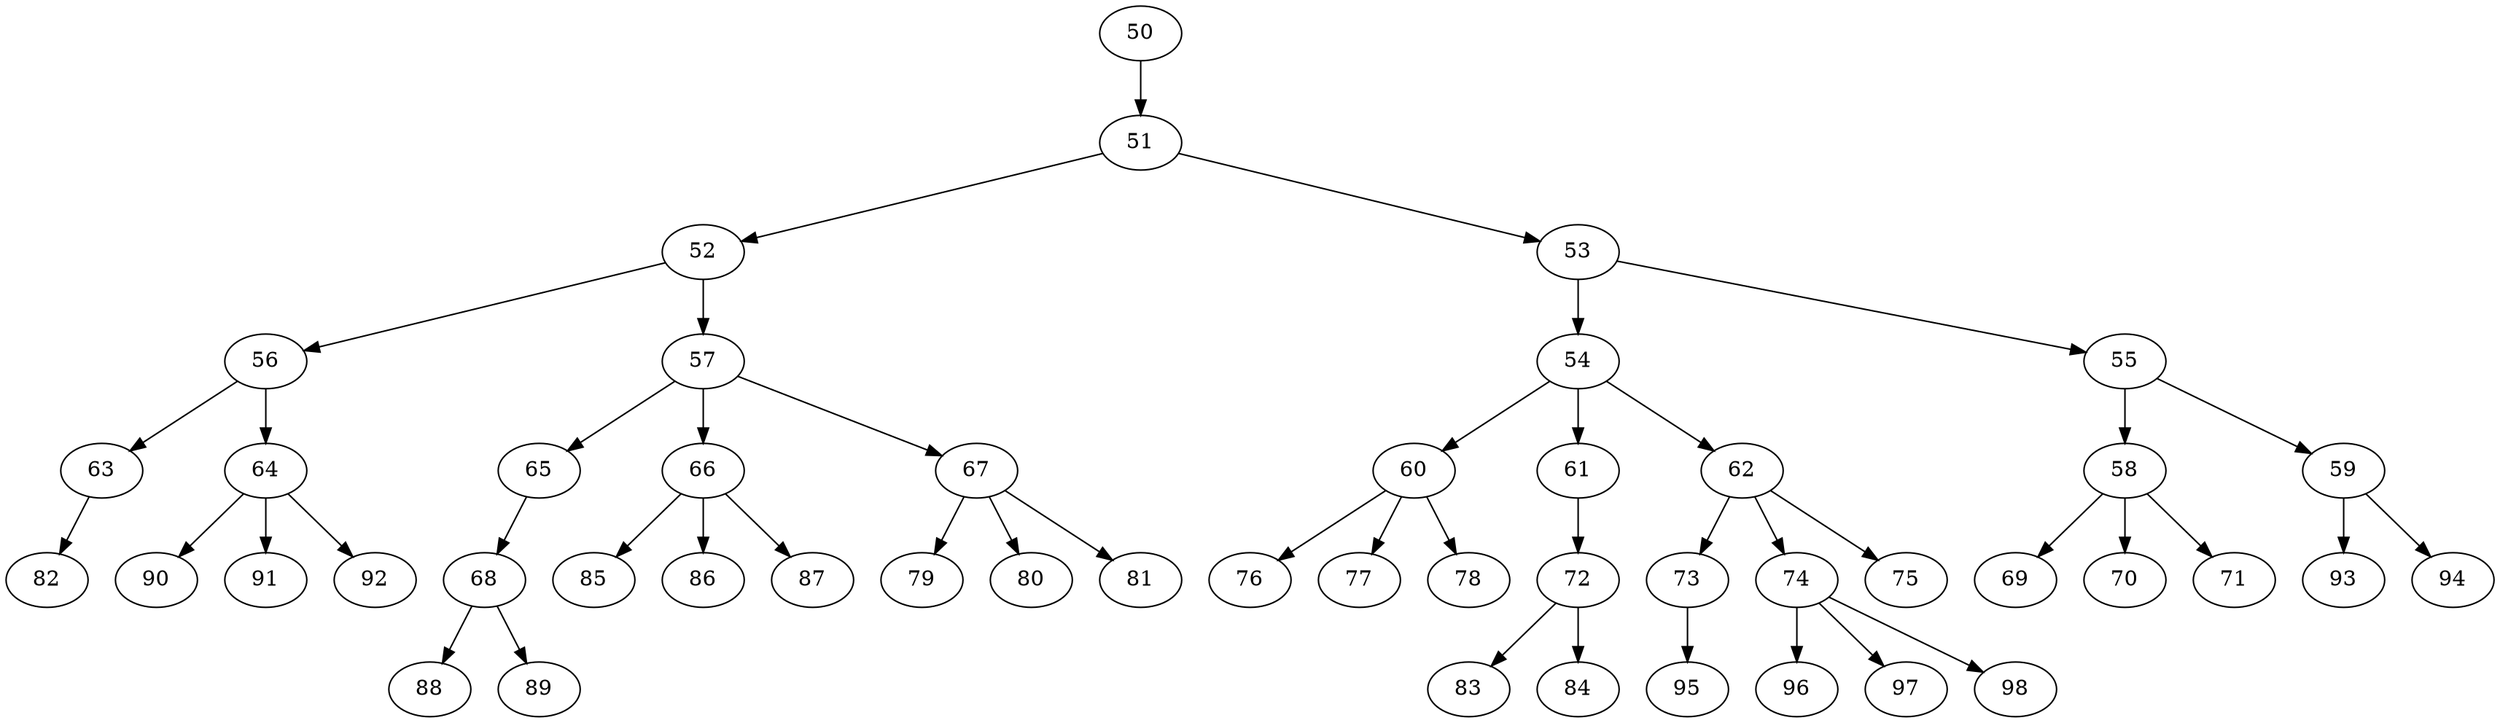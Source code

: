 strict digraph  {
	50 -> 51;
	51 -> 52;
	51 -> 53;
	52 -> 56;
	52 -> 57;
	53 -> 54;
	53 -> 55;
	54 -> 60;
	54 -> 61;
	54 -> 62;
	55 -> 58;
	55 -> 59;
	56 -> 63;
	56 -> 64;
	57 -> 65;
	57 -> 66;
	57 -> 67;
	58 -> 69;
	58 -> 70;
	58 -> 71;
	59 -> 93;
	59 -> 94;
	60 -> 76;
	60 -> 77;
	60 -> 78;
	61 -> 72;
	62 -> 73;
	62 -> 74;
	62 -> 75;
	63 -> 82;
	64 -> 90;
	64 -> 91;
	64 -> 92;
	65 -> 68;
	66 -> 85;
	66 -> 86;
	66 -> 87;
	67 -> 79;
	67 -> 80;
	67 -> 81;
	68 -> 88;
	68 -> 89;
	72 -> 83;
	72 -> 84;
	73 -> 95;
	74 -> 96;
	74 -> 97;
	74 -> 98;
}
